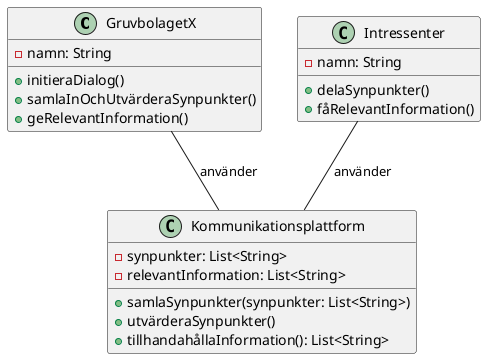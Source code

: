 @startuml
class GruvbolagetX {
  - namn: String
  + initieraDialog()
  + samlaInOchUtvärderaSynpunkter()
  + geRelevantInformation()
}

class Intressenter {
  - namn: String
  + delaSynpunkter()
  + fåRelevantInformation()
}

class Kommunikationsplattform {
  - synpunkter: List<String>
  - relevantInformation: List<String>
  + samlaSynpunkter(synpunkter: List<String>)
  + utvärderaSynpunkter()
  + tillhandahållaInformation(): List<String>
}

GruvbolagetX -- Kommunikationsplattform : använder
Intressenter -- Kommunikationsplattform : använder
@enduml